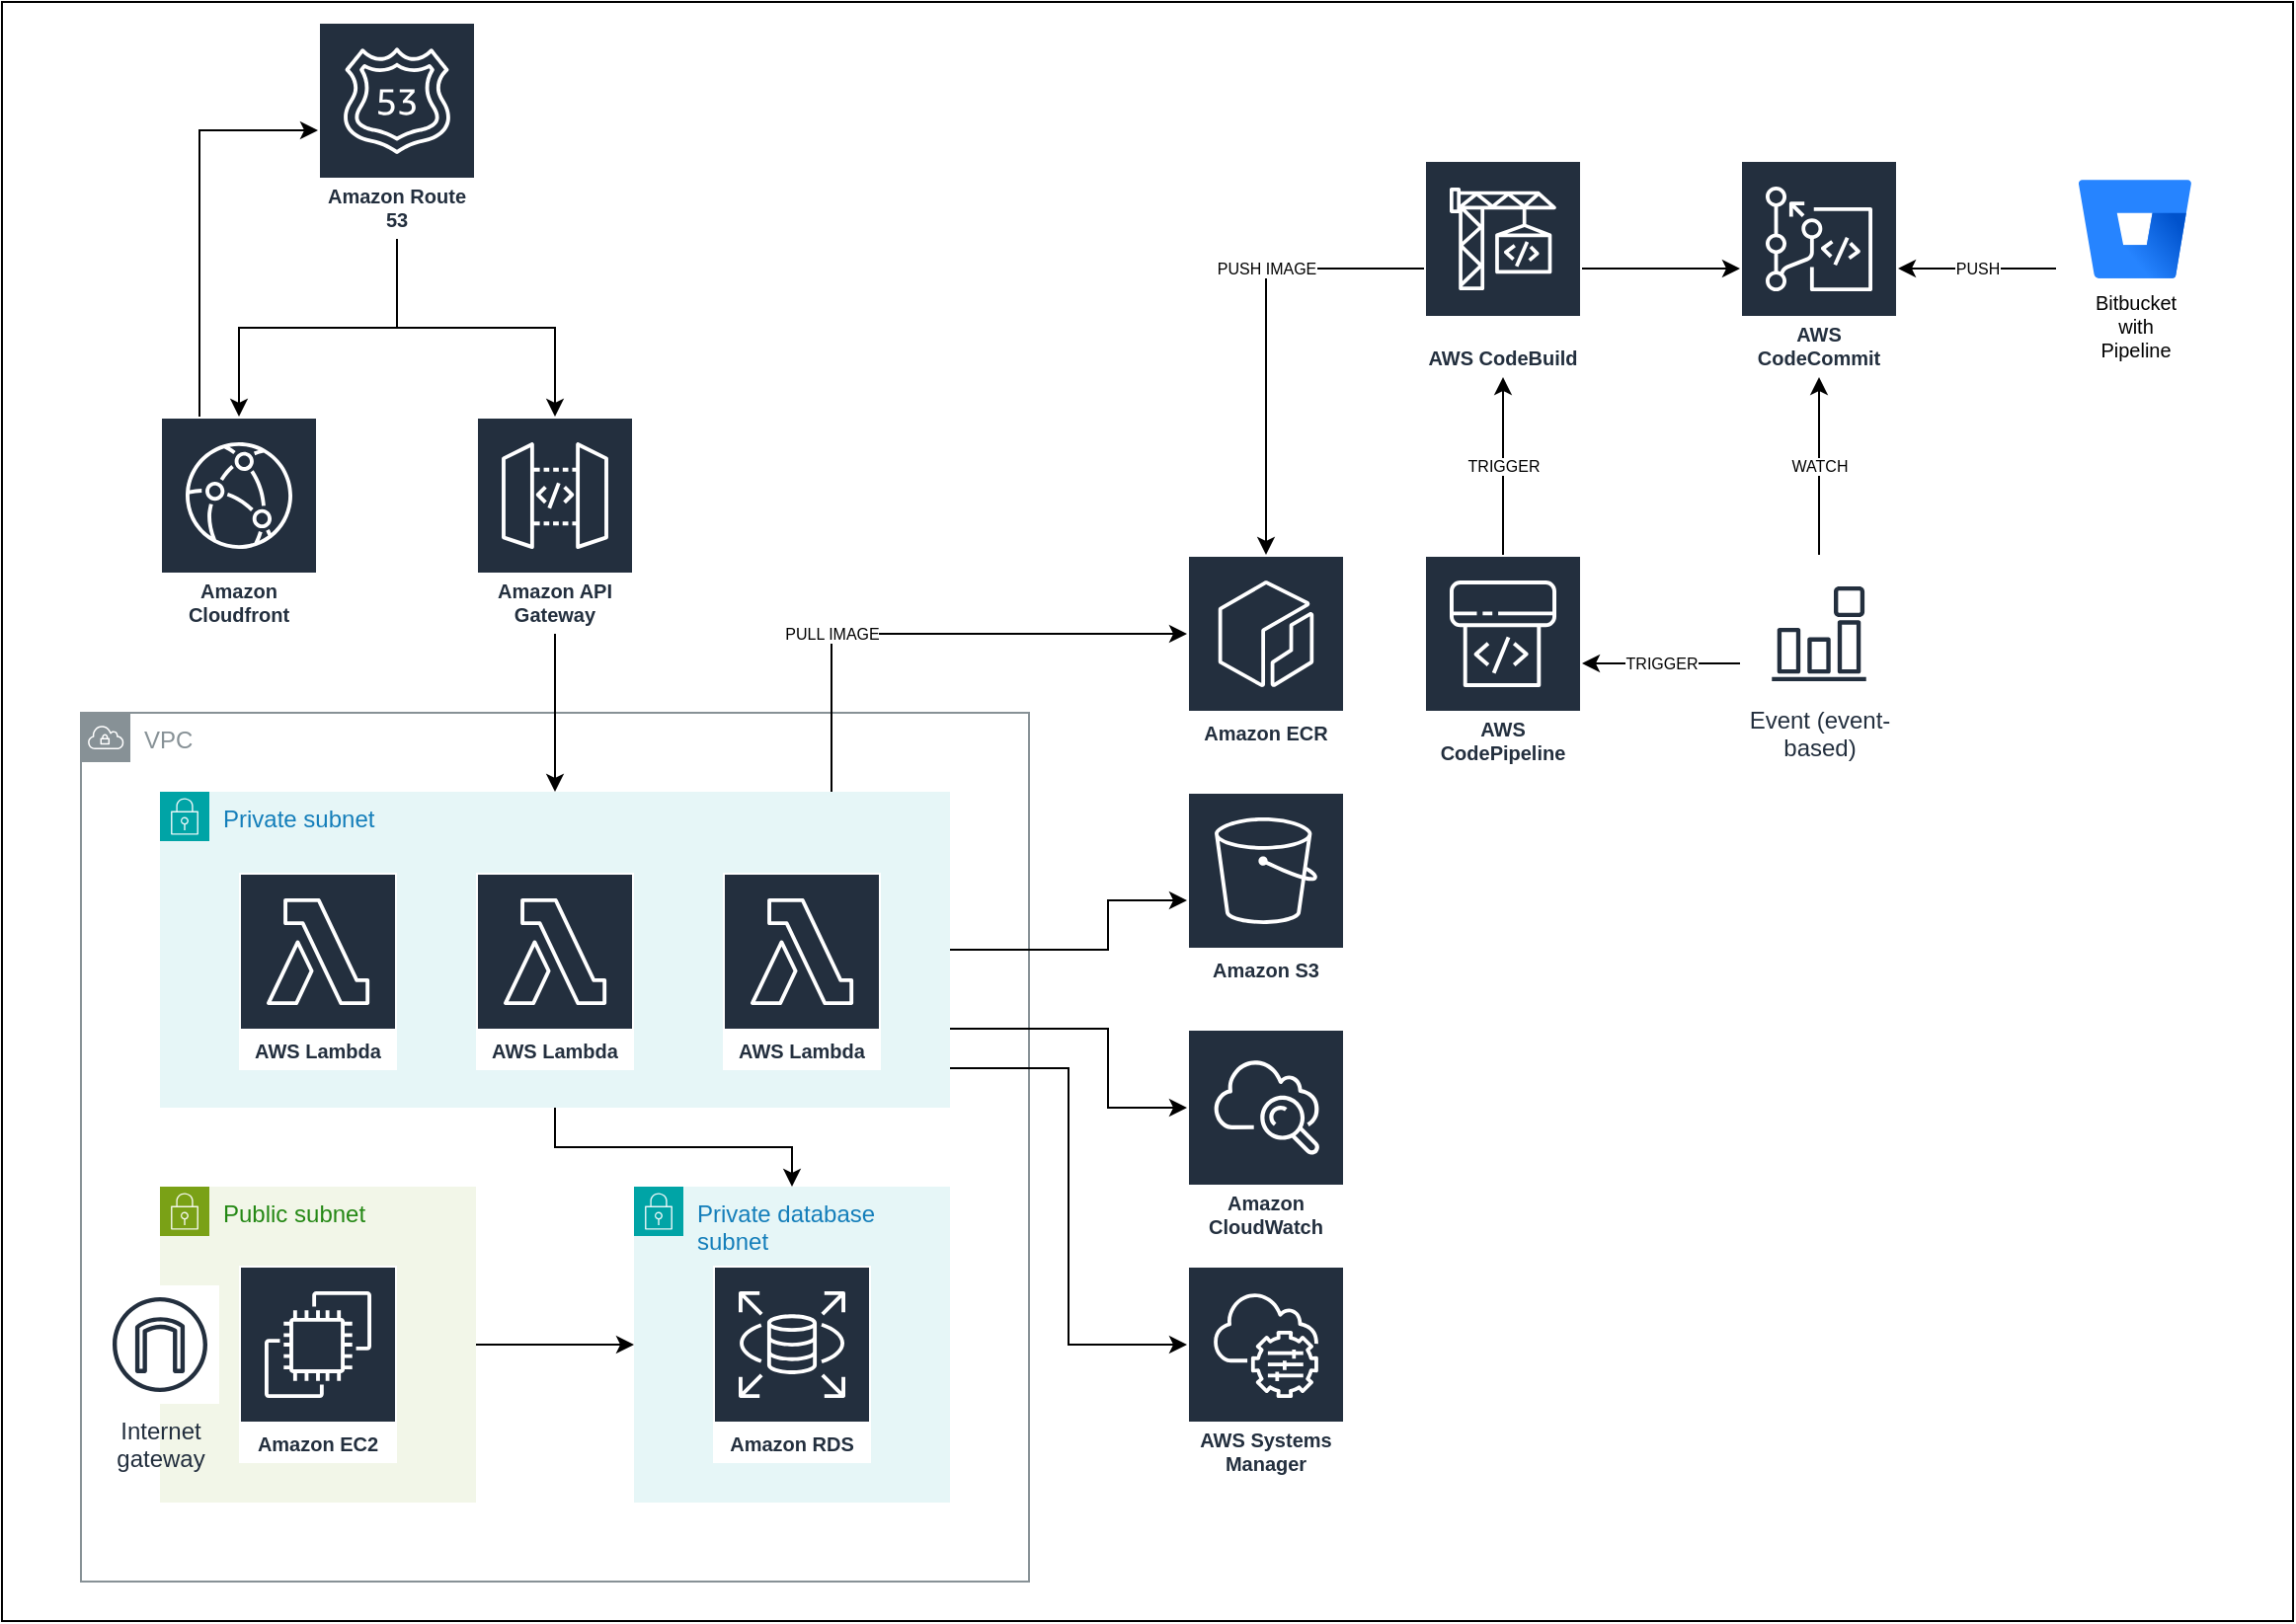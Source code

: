 <mxfile version="25.0.3">
  <diagram name="Sayfa -1" id="T5c-29nnTJdJgavPYzRY">
    <mxGraphModel grid="1" page="1" gridSize="10" guides="1" tooltips="1" connect="1" arrows="1" fold="1" pageScale="1" pageWidth="1169" pageHeight="827" math="0" shadow="0">
      <root>
        <mxCell id="0" />
        <mxCell id="1" parent="0" />
        <mxCell id="crF3Aw2DtqwCxkJPiTV9-102" value="" style="rounded=0;whiteSpace=wrap;html=1;fillColor=none;" vertex="1" parent="1">
          <mxGeometry width="1160" height="820" as="geometry" />
        </mxCell>
        <mxCell id="crF3Aw2DtqwCxkJPiTV9-1" value="VPC" style="sketch=0;outlineConnect=0;gradientColor=none;html=1;whiteSpace=wrap;fontSize=12;fontStyle=0;shape=mxgraph.aws4.group;grIcon=mxgraph.aws4.group_vpc;strokeColor=#879196;fillColor=none;verticalAlign=top;align=left;spacingLeft=30;fontColor=#879196;dashed=0;" vertex="1" parent="1">
          <mxGeometry x="40" y="360" width="480" height="440" as="geometry" />
        </mxCell>
        <mxCell id="crF3Aw2DtqwCxkJPiTV9-91" style="edgeStyle=orthogonalEdgeStyle;rounded=0;orthogonalLoop=1;jettySize=auto;html=1;" edge="1" parent="1" source="crF3Aw2DtqwCxkJPiTV9-5" target="crF3Aw2DtqwCxkJPiTV9-27">
          <mxGeometry relative="1" as="geometry">
            <Array as="points">
              <mxPoint x="560" y="520" />
              <mxPoint x="560" y="560" />
            </Array>
          </mxGeometry>
        </mxCell>
        <mxCell id="crF3Aw2DtqwCxkJPiTV9-92" style="edgeStyle=orthogonalEdgeStyle;rounded=0;orthogonalLoop=1;jettySize=auto;html=1;" edge="1" parent="1" source="crF3Aw2DtqwCxkJPiTV9-5" target="crF3Aw2DtqwCxkJPiTV9-82">
          <mxGeometry relative="1" as="geometry">
            <Array as="points">
              <mxPoint x="560" y="480" />
              <mxPoint x="560" y="455" />
            </Array>
          </mxGeometry>
        </mxCell>
        <mxCell id="crF3Aw2DtqwCxkJPiTV9-93" value="PULL IMAGE" style="edgeStyle=orthogonalEdgeStyle;rounded=0;orthogonalLoop=1;jettySize=auto;html=1;fontSize=8;" edge="1" parent="1" source="crF3Aw2DtqwCxkJPiTV9-5" target="crF3Aw2DtqwCxkJPiTV9-60">
          <mxGeometry x="-0.385" relative="1" as="geometry">
            <Array as="points">
              <mxPoint x="420" y="320" />
            </Array>
            <mxPoint as="offset" />
          </mxGeometry>
        </mxCell>
        <mxCell id="crF3Aw2DtqwCxkJPiTV9-95" style="edgeStyle=orthogonalEdgeStyle;rounded=0;orthogonalLoop=1;jettySize=auto;html=1;" edge="1" parent="1" source="crF3Aw2DtqwCxkJPiTV9-5" target="crF3Aw2DtqwCxkJPiTV9-11">
          <mxGeometry relative="1" as="geometry">
            <Array as="points">
              <mxPoint x="540" y="540" />
              <mxPoint x="540" y="680" />
            </Array>
          </mxGeometry>
        </mxCell>
        <mxCell id="crF3Aw2DtqwCxkJPiTV9-97" style="edgeStyle=orthogonalEdgeStyle;rounded=0;orthogonalLoop=1;jettySize=auto;html=1;" edge="1" parent="1" source="crF3Aw2DtqwCxkJPiTV9-5" target="crF3Aw2DtqwCxkJPiTV9-25">
          <mxGeometry relative="1" as="geometry" />
        </mxCell>
        <mxCell id="crF3Aw2DtqwCxkJPiTV9-5" value="Private subnet" style="points=[[0,0],[0.25,0],[0.5,0],[0.75,0],[1,0],[1,0.25],[1,0.5],[1,0.75],[1,1],[0.75,1],[0.5,1],[0.25,1],[0,1],[0,0.75],[0,0.5],[0,0.25]];outlineConnect=0;gradientColor=none;html=1;whiteSpace=wrap;fontSize=12;fontStyle=0;container=1;pointerEvents=0;collapsible=0;recursiveResize=0;shape=mxgraph.aws4.group;grIcon=mxgraph.aws4.group_security_group;grStroke=0;strokeColor=#00A4A6;fillColor=#E6F6F7;verticalAlign=top;align=left;spacingLeft=30;fontColor=#147EBA;dashed=0;" vertex="1" parent="1">
          <mxGeometry x="80" y="400" width="400" height="160" as="geometry" />
        </mxCell>
        <mxCell id="crF3Aw2DtqwCxkJPiTV9-7" value="AWS Lambda" style="sketch=0;outlineConnect=0;fontColor=#232F3E;gradientColor=none;strokeColor=#ffffff;fillColor=#232F3E;dashed=0;verticalLabelPosition=middle;verticalAlign=bottom;align=center;html=1;whiteSpace=wrap;fontSize=10;fontStyle=1;spacing=3;shape=mxgraph.aws4.productIcon;prIcon=mxgraph.aws4.lambda;" vertex="1" parent="crF3Aw2DtqwCxkJPiTV9-5">
          <mxGeometry x="40" y="41" width="80" height="100" as="geometry" />
        </mxCell>
        <mxCell id="crF3Aw2DtqwCxkJPiTV9-29" value="AWS Lambda" style="sketch=0;outlineConnect=0;fontColor=#232F3E;gradientColor=none;strokeColor=#ffffff;fillColor=#232F3E;dashed=0;verticalLabelPosition=middle;verticalAlign=bottom;align=center;html=1;whiteSpace=wrap;fontSize=10;fontStyle=1;spacing=3;shape=mxgraph.aws4.productIcon;prIcon=mxgraph.aws4.lambda;" vertex="1" parent="crF3Aw2DtqwCxkJPiTV9-5">
          <mxGeometry x="160" y="41" width="80" height="100" as="geometry" />
        </mxCell>
        <mxCell id="crF3Aw2DtqwCxkJPiTV9-30" value="AWS Lambda" style="sketch=0;outlineConnect=0;fontColor=#232F3E;gradientColor=none;strokeColor=#ffffff;fillColor=#232F3E;dashed=0;verticalLabelPosition=middle;verticalAlign=bottom;align=center;html=1;whiteSpace=wrap;fontSize=10;fontStyle=1;spacing=3;shape=mxgraph.aws4.productIcon;prIcon=mxgraph.aws4.lambda;" vertex="1" parent="crF3Aw2DtqwCxkJPiTV9-5">
          <mxGeometry x="285" y="41" width="80" height="100" as="geometry" />
        </mxCell>
        <mxCell id="crF3Aw2DtqwCxkJPiTV9-89" style="edgeStyle=orthogonalEdgeStyle;rounded=0;orthogonalLoop=1;jettySize=auto;html=1;" edge="1" parent="1" source="crF3Aw2DtqwCxkJPiTV9-6" target="crF3Aw2DtqwCxkJPiTV9-25">
          <mxGeometry relative="1" as="geometry" />
        </mxCell>
        <mxCell id="crF3Aw2DtqwCxkJPiTV9-6" value="Public subnet" style="points=[[0,0],[0.25,0],[0.5,0],[0.75,0],[1,0],[1,0.25],[1,0.5],[1,0.75],[1,1],[0.75,1],[0.5,1],[0.25,1],[0,1],[0,0.75],[0,0.5],[0,0.25]];outlineConnect=0;gradientColor=none;html=1;whiteSpace=wrap;fontSize=12;fontStyle=0;container=1;pointerEvents=0;collapsible=0;recursiveResize=0;shape=mxgraph.aws4.group;grIcon=mxgraph.aws4.group_security_group;grStroke=0;strokeColor=#7AA116;fillColor=#F2F6E8;verticalAlign=top;align=left;spacingLeft=30;fontColor=#248814;dashed=0;" vertex="1" parent="1">
          <mxGeometry x="80" y="600" width="160" height="160" as="geometry" />
        </mxCell>
        <mxCell id="crF3Aw2DtqwCxkJPiTV9-16" value="Amazon EC2" style="sketch=0;outlineConnect=0;fontColor=#232F3E;gradientColor=none;strokeColor=#ffffff;fillColor=#232F3E;dashed=0;verticalLabelPosition=middle;verticalAlign=bottom;align=center;html=1;whiteSpace=wrap;fontSize=10;fontStyle=1;spacing=3;shape=mxgraph.aws4.productIcon;prIcon=mxgraph.aws4.ec2;" vertex="1" parent="crF3Aw2DtqwCxkJPiTV9-6">
          <mxGeometry x="40" y="40" width="80" height="100" as="geometry" />
        </mxCell>
        <mxCell id="crF3Aw2DtqwCxkJPiTV9-86" value="TRIGGER" style="edgeStyle=orthogonalEdgeStyle;rounded=0;orthogonalLoop=1;jettySize=auto;html=1;fontSize=8;" edge="1" parent="1" source="crF3Aw2DtqwCxkJPiTV9-12" target="crF3Aw2DtqwCxkJPiTV9-73">
          <mxGeometry relative="1" as="geometry" />
        </mxCell>
        <mxCell id="crF3Aw2DtqwCxkJPiTV9-12" value="AWS CodePipeline" style="sketch=0;outlineConnect=0;fontColor=#232F3E;gradientColor=none;strokeColor=#ffffff;fillColor=#232F3E;dashed=0;verticalLabelPosition=middle;verticalAlign=bottom;align=center;html=1;whiteSpace=wrap;fontSize=10;fontStyle=1;spacing=3;shape=mxgraph.aws4.productIcon;prIcon=mxgraph.aws4.codepipeline;" vertex="1" parent="1">
          <mxGeometry x="720" y="280" width="80" height="110" as="geometry" />
        </mxCell>
        <mxCell id="crF3Aw2DtqwCxkJPiTV9-15" value="AWS CodeCommit" style="sketch=0;outlineConnect=0;fontColor=#232F3E;gradientColor=none;strokeColor=#ffffff;fillColor=#232F3E;dashed=0;verticalLabelPosition=middle;verticalAlign=bottom;align=center;html=1;whiteSpace=wrap;fontSize=10;fontStyle=1;spacing=3;shape=mxgraph.aws4.productIcon;prIcon=mxgraph.aws4.codecommit;" vertex="1" parent="1">
          <mxGeometry x="880" y="80" width="80" height="110" as="geometry" />
        </mxCell>
        <mxCell id="crF3Aw2DtqwCxkJPiTV9-25" value="Private database subnet" style="points=[[0,0],[0.25,0],[0.5,0],[0.75,0],[1,0],[1,0.25],[1,0.5],[1,0.75],[1,1],[0.75,1],[0.5,1],[0.25,1],[0,1],[0,0.75],[0,0.5],[0,0.25]];outlineConnect=0;gradientColor=none;html=1;whiteSpace=wrap;fontSize=12;fontStyle=0;container=1;pointerEvents=0;collapsible=0;recursiveResize=0;shape=mxgraph.aws4.group;grIcon=mxgraph.aws4.group_security_group;grStroke=0;strokeColor=#00A4A6;fillColor=#E6F6F7;verticalAlign=top;align=left;spacingLeft=30;fontColor=#147EBA;dashed=0;" vertex="1" parent="1">
          <mxGeometry x="320" y="600" width="160" height="160" as="geometry" />
        </mxCell>
        <mxCell id="crF3Aw2DtqwCxkJPiTV9-10" value="Amazon RDS" style="sketch=0;outlineConnect=0;fontColor=#232F3E;gradientColor=none;strokeColor=#ffffff;fillColor=#232F3E;dashed=0;verticalLabelPosition=middle;verticalAlign=bottom;align=center;html=1;whiteSpace=wrap;fontSize=10;fontStyle=1;spacing=3;shape=mxgraph.aws4.productIcon;prIcon=mxgraph.aws4.rds;" vertex="1" parent="crF3Aw2DtqwCxkJPiTV9-25">
          <mxGeometry x="40" y="40" width="80" height="100" as="geometry" />
        </mxCell>
        <mxCell id="crF3Aw2DtqwCxkJPiTV9-42" value="PUSH" style="edgeStyle=orthogonalEdgeStyle;rounded=0;orthogonalLoop=1;jettySize=auto;html=1;fontSize=8;" edge="1" parent="1" source="crF3Aw2DtqwCxkJPiTV9-39" target="crF3Aw2DtqwCxkJPiTV9-15">
          <mxGeometry relative="1" as="geometry">
            <mxPoint as="offset" />
          </mxGeometry>
        </mxCell>
        <mxCell id="crF3Aw2DtqwCxkJPiTV9-47" value="" style="group;fontSize=11;" connectable="0" vertex="1" parent="1">
          <mxGeometry x="1040" y="80" width="80" height="110" as="geometry" />
        </mxCell>
        <mxCell id="crF3Aw2DtqwCxkJPiTV9-39" value="" style="rounded=0;whiteSpace=wrap;html=1;fillColor=none;strokeColor=none;" vertex="1" parent="crF3Aw2DtqwCxkJPiTV9-47">
          <mxGeometry width="80" height="110" as="geometry" />
        </mxCell>
        <mxCell id="crF3Aw2DtqwCxkJPiTV9-26" value="Bitbucket&lt;div&gt;with&lt;/div&gt;&lt;div&gt;Pipeline&lt;/div&gt;" style="image;html=1;image=img/lib/atlassian/Bitbucket_Logo.svg;fontSize=10;" vertex="1" parent="crF3Aw2DtqwCxkJPiTV9-47">
          <mxGeometry x="11.5" y="10" width="57" height="50" as="geometry" />
        </mxCell>
        <mxCell id="crF3Aw2DtqwCxkJPiTV9-48" value="" style="group" connectable="0" vertex="1" parent="1">
          <mxGeometry x="880" y="280" width="80" height="110" as="geometry" />
        </mxCell>
        <mxCell id="crF3Aw2DtqwCxkJPiTV9-28" value="Event (event-&#xa;based)" style="sketch=0;outlineConnect=0;fontColor=#232F3E;gradientColor=none;strokeColor=#232F3E;fillColor=#ffffff;dashed=0;verticalLabelPosition=bottom;verticalAlign=top;align=center;html=1;fontSize=12;fontStyle=0;aspect=fixed;shape=mxgraph.aws4.resourceIcon;resIcon=mxgraph.aws4.event_event_based;" vertex="1" parent="crF3Aw2DtqwCxkJPiTV9-48">
          <mxGeometry x="10" y="10" width="60" height="60" as="geometry" />
        </mxCell>
        <mxCell id="crF3Aw2DtqwCxkJPiTV9-46" value="" style="rounded=0;whiteSpace=wrap;html=1;fillColor=none;strokeColor=none;" vertex="1" parent="crF3Aw2DtqwCxkJPiTV9-48">
          <mxGeometry width="80" height="110" as="geometry" />
        </mxCell>
        <mxCell id="crF3Aw2DtqwCxkJPiTV9-50" value="TRIGGER" style="edgeStyle=orthogonalEdgeStyle;rounded=0;orthogonalLoop=1;jettySize=auto;html=1;fontSize=8;" edge="1" parent="1" source="crF3Aw2DtqwCxkJPiTV9-46" target="crF3Aw2DtqwCxkJPiTV9-12">
          <mxGeometry relative="1" as="geometry" />
        </mxCell>
        <mxCell id="crF3Aw2DtqwCxkJPiTV9-59" value="" style="group" connectable="0" vertex="1" parent="1">
          <mxGeometry x="80" y="10" width="240" height="310" as="geometry" />
        </mxCell>
        <mxCell id="crF3Aw2DtqwCxkJPiTV9-54" style="edgeStyle=orthogonalEdgeStyle;rounded=0;orthogonalLoop=1;jettySize=auto;html=1;" edge="1" parent="crF3Aw2DtqwCxkJPiTV9-59" source="crF3Aw2DtqwCxkJPiTV9-18" target="crF3Aw2DtqwCxkJPiTV9-9">
          <mxGeometry relative="1" as="geometry" />
        </mxCell>
        <mxCell id="crF3Aw2DtqwCxkJPiTV9-55" style="edgeStyle=orthogonalEdgeStyle;rounded=0;orthogonalLoop=1;jettySize=auto;html=1;" edge="1" parent="crF3Aw2DtqwCxkJPiTV9-59" source="crF3Aw2DtqwCxkJPiTV9-18" target="crF3Aw2DtqwCxkJPiTV9-19">
          <mxGeometry relative="1" as="geometry" />
        </mxCell>
        <mxCell id="crF3Aw2DtqwCxkJPiTV9-18" value="Amazon Route 53" style="sketch=0;outlineConnect=0;fontColor=#232F3E;gradientColor=none;strokeColor=#ffffff;fillColor=#232F3E;dashed=0;verticalLabelPosition=middle;verticalAlign=bottom;align=center;html=1;whiteSpace=wrap;fontSize=10;fontStyle=1;spacing=3;shape=mxgraph.aws4.productIcon;prIcon=mxgraph.aws4.route_53;" vertex="1" parent="crF3Aw2DtqwCxkJPiTV9-59">
          <mxGeometry x="80" width="80" height="110" as="geometry" />
        </mxCell>
        <mxCell id="crF3Aw2DtqwCxkJPiTV9-56" style="edgeStyle=orthogonalEdgeStyle;rounded=0;orthogonalLoop=1;jettySize=auto;html=1;" edge="1" parent="crF3Aw2DtqwCxkJPiTV9-59" source="crF3Aw2DtqwCxkJPiTV9-19" target="crF3Aw2DtqwCxkJPiTV9-18">
          <mxGeometry relative="1" as="geometry">
            <Array as="points">
              <mxPoint x="20" y="55" />
            </Array>
          </mxGeometry>
        </mxCell>
        <mxCell id="crF3Aw2DtqwCxkJPiTV9-19" value="Amazon Cloudfront" style="sketch=0;outlineConnect=0;fontColor=#232F3E;gradientColor=none;strokeColor=#ffffff;fillColor=#232F3E;dashed=0;verticalLabelPosition=middle;verticalAlign=bottom;align=center;html=1;whiteSpace=wrap;fontSize=10;fontStyle=1;spacing=3;shape=mxgraph.aws4.productIcon;prIcon=mxgraph.aws4.cloudfront;" vertex="1" parent="crF3Aw2DtqwCxkJPiTV9-59">
          <mxGeometry y="200" width="80" height="110" as="geometry" />
        </mxCell>
        <mxCell id="crF3Aw2DtqwCxkJPiTV9-9" value="Amazon API Gateway" style="sketch=0;outlineConnect=0;fontColor=#232F3E;gradientColor=none;strokeColor=#ffffff;fillColor=#232F3E;dashed=0;verticalLabelPosition=middle;verticalAlign=bottom;align=center;html=1;whiteSpace=wrap;fontSize=10;fontStyle=1;spacing=3;shape=mxgraph.aws4.productIcon;prIcon=mxgraph.aws4.api_gateway;" vertex="1" parent="crF3Aw2DtqwCxkJPiTV9-59">
          <mxGeometry x="160" y="200" width="80" height="110" as="geometry" />
        </mxCell>
        <mxCell id="crF3Aw2DtqwCxkJPiTV9-67" style="edgeStyle=orthogonalEdgeStyle;rounded=0;orthogonalLoop=1;jettySize=auto;html=1;" edge="1" parent="1" source="crF3Aw2DtqwCxkJPiTV9-9" target="crF3Aw2DtqwCxkJPiTV9-5">
          <mxGeometry relative="1" as="geometry" />
        </mxCell>
        <mxCell id="crF3Aw2DtqwCxkJPiTV9-11" value="AWS Systems Manager" style="sketch=0;outlineConnect=0;fontColor=#232F3E;gradientColor=none;strokeColor=#ffffff;fillColor=#232F3E;dashed=0;verticalLabelPosition=middle;verticalAlign=bottom;align=center;html=1;whiteSpace=wrap;fontSize=10;fontStyle=1;spacing=3;shape=mxgraph.aws4.productIcon;prIcon=mxgraph.aws4.systems_manager;" vertex="1" parent="1">
          <mxGeometry x="600" y="640" width="80" height="110" as="geometry" />
        </mxCell>
        <mxCell id="crF3Aw2DtqwCxkJPiTV9-27" value="Amazon CloudWatch" style="sketch=0;outlineConnect=0;fontColor=#232F3E;gradientColor=none;strokeColor=#ffffff;fillColor=#232F3E;dashed=0;verticalLabelPosition=middle;verticalAlign=bottom;align=center;html=1;whiteSpace=wrap;fontSize=10;fontStyle=1;spacing=3;shape=mxgraph.aws4.productIcon;prIcon=mxgraph.aws4.cloudwatch;" vertex="1" parent="1">
          <mxGeometry x="600" y="520" width="80" height="110" as="geometry" />
        </mxCell>
        <mxCell id="crF3Aw2DtqwCxkJPiTV9-77" value="" style="group" connectable="0" vertex="1" parent="1">
          <mxGeometry x="600" y="280" width="80" height="110" as="geometry" />
        </mxCell>
        <mxCell id="crF3Aw2DtqwCxkJPiTV9-76" value="" style="rounded=0;whiteSpace=wrap;html=1;fillColor=none;strokeColor=none;" vertex="1" parent="crF3Aw2DtqwCxkJPiTV9-77">
          <mxGeometry width="80" height="110" as="geometry" />
        </mxCell>
        <mxCell id="crF3Aw2DtqwCxkJPiTV9-60" value="Amazon ECR" style="sketch=0;outlineConnect=0;fontColor=#232F3E;gradientColor=none;strokeColor=#ffffff;fillColor=#232F3E;dashed=0;verticalLabelPosition=middle;verticalAlign=bottom;align=center;html=1;whiteSpace=wrap;fontSize=10;fontStyle=1;spacing=3;shape=mxgraph.aws4.productIcon;prIcon=mxgraph.aws4.ecr;" vertex="1" parent="crF3Aw2DtqwCxkJPiTV9-77">
          <mxGeometry width="80" height="100" as="geometry" />
        </mxCell>
        <mxCell id="crF3Aw2DtqwCxkJPiTV9-78" value="" style="group" connectable="0" vertex="1" parent="1">
          <mxGeometry x="720" y="80" width="80" height="110" as="geometry" />
        </mxCell>
        <mxCell id="crF3Aw2DtqwCxkJPiTV9-14" value="AWS CodeBuild" style="sketch=0;outlineConnect=0;fontColor=#232F3E;gradientColor=none;strokeColor=#ffffff;fillColor=#232F3E;dashed=0;verticalLabelPosition=middle;verticalAlign=bottom;align=center;html=1;whiteSpace=wrap;fontSize=10;fontStyle=1;spacing=3;shape=mxgraph.aws4.productIcon;prIcon=mxgraph.aws4.codebuild;" vertex="1" parent="crF3Aw2DtqwCxkJPiTV9-78">
          <mxGeometry width="80" height="110" as="geometry" />
        </mxCell>
        <mxCell id="crF3Aw2DtqwCxkJPiTV9-73" value="" style="rounded=0;whiteSpace=wrap;html=1;fillColor=none;strokeColor=none;" vertex="1" parent="crF3Aw2DtqwCxkJPiTV9-78">
          <mxGeometry width="80" height="110" as="geometry" />
        </mxCell>
        <mxCell id="crF3Aw2DtqwCxkJPiTV9-79" style="edgeStyle=orthogonalEdgeStyle;rounded=0;orthogonalLoop=1;jettySize=auto;html=1;" edge="1" parent="1" source="crF3Aw2DtqwCxkJPiTV9-73" target="crF3Aw2DtqwCxkJPiTV9-15">
          <mxGeometry relative="1" as="geometry" />
        </mxCell>
        <mxCell id="crF3Aw2DtqwCxkJPiTV9-81" value="PUSH IMAGE" style="edgeStyle=orthogonalEdgeStyle;rounded=0;orthogonalLoop=1;jettySize=auto;html=1;fontSize=8;" edge="1" parent="1" source="crF3Aw2DtqwCxkJPiTV9-73" target="crF3Aw2DtqwCxkJPiTV9-76">
          <mxGeometry x="-0.289" relative="1" as="geometry">
            <mxPoint as="offset" />
          </mxGeometry>
        </mxCell>
        <mxCell id="crF3Aw2DtqwCxkJPiTV9-83" value="" style="group" connectable="0" vertex="1" parent="1">
          <mxGeometry x="600" y="400" width="80" height="110" as="geometry" />
        </mxCell>
        <mxCell id="crF3Aw2DtqwCxkJPiTV9-17" value="Amazon S3" style="sketch=0;outlineConnect=0;fontColor=#232F3E;gradientColor=none;strokeColor=#ffffff;fillColor=#232F3E;dashed=0;verticalLabelPosition=middle;verticalAlign=bottom;align=center;html=1;whiteSpace=wrap;fontSize=10;fontStyle=1;spacing=3;shape=mxgraph.aws4.productIcon;prIcon=mxgraph.aws4.s3;" vertex="1" parent="crF3Aw2DtqwCxkJPiTV9-83">
          <mxGeometry width="80" height="100" as="geometry" />
        </mxCell>
        <mxCell id="crF3Aw2DtqwCxkJPiTV9-82" value="" style="rounded=0;whiteSpace=wrap;html=1;fillColor=none;strokeColor=none;" vertex="1" parent="crF3Aw2DtqwCxkJPiTV9-83">
          <mxGeometry width="80" height="110" as="geometry" />
        </mxCell>
        <mxCell id="crF3Aw2DtqwCxkJPiTV9-88" value="WATCH" style="edgeStyle=orthogonalEdgeStyle;rounded=0;orthogonalLoop=1;jettySize=auto;html=1;fontSize=8;" edge="1" parent="1" source="crF3Aw2DtqwCxkJPiTV9-46" target="crF3Aw2DtqwCxkJPiTV9-15">
          <mxGeometry relative="1" as="geometry">
            <mxPoint as="offset" />
          </mxGeometry>
        </mxCell>
        <mxCell id="crF3Aw2DtqwCxkJPiTV9-96" value="Internet&#xa;gateway" style="sketch=0;outlineConnect=0;fontColor=#232F3E;gradientColor=none;strokeColor=#232F3E;fillColor=#ffffff;dashed=0;verticalLabelPosition=bottom;verticalAlign=top;align=center;html=1;fontSize=12;fontStyle=0;aspect=fixed;shape=mxgraph.aws4.resourceIcon;resIcon=mxgraph.aws4.internet_gateway;" vertex="1" parent="1">
          <mxGeometry x="50" y="650" width="60" height="60" as="geometry" />
        </mxCell>
      </root>
    </mxGraphModel>
  </diagram>
</mxfile>
